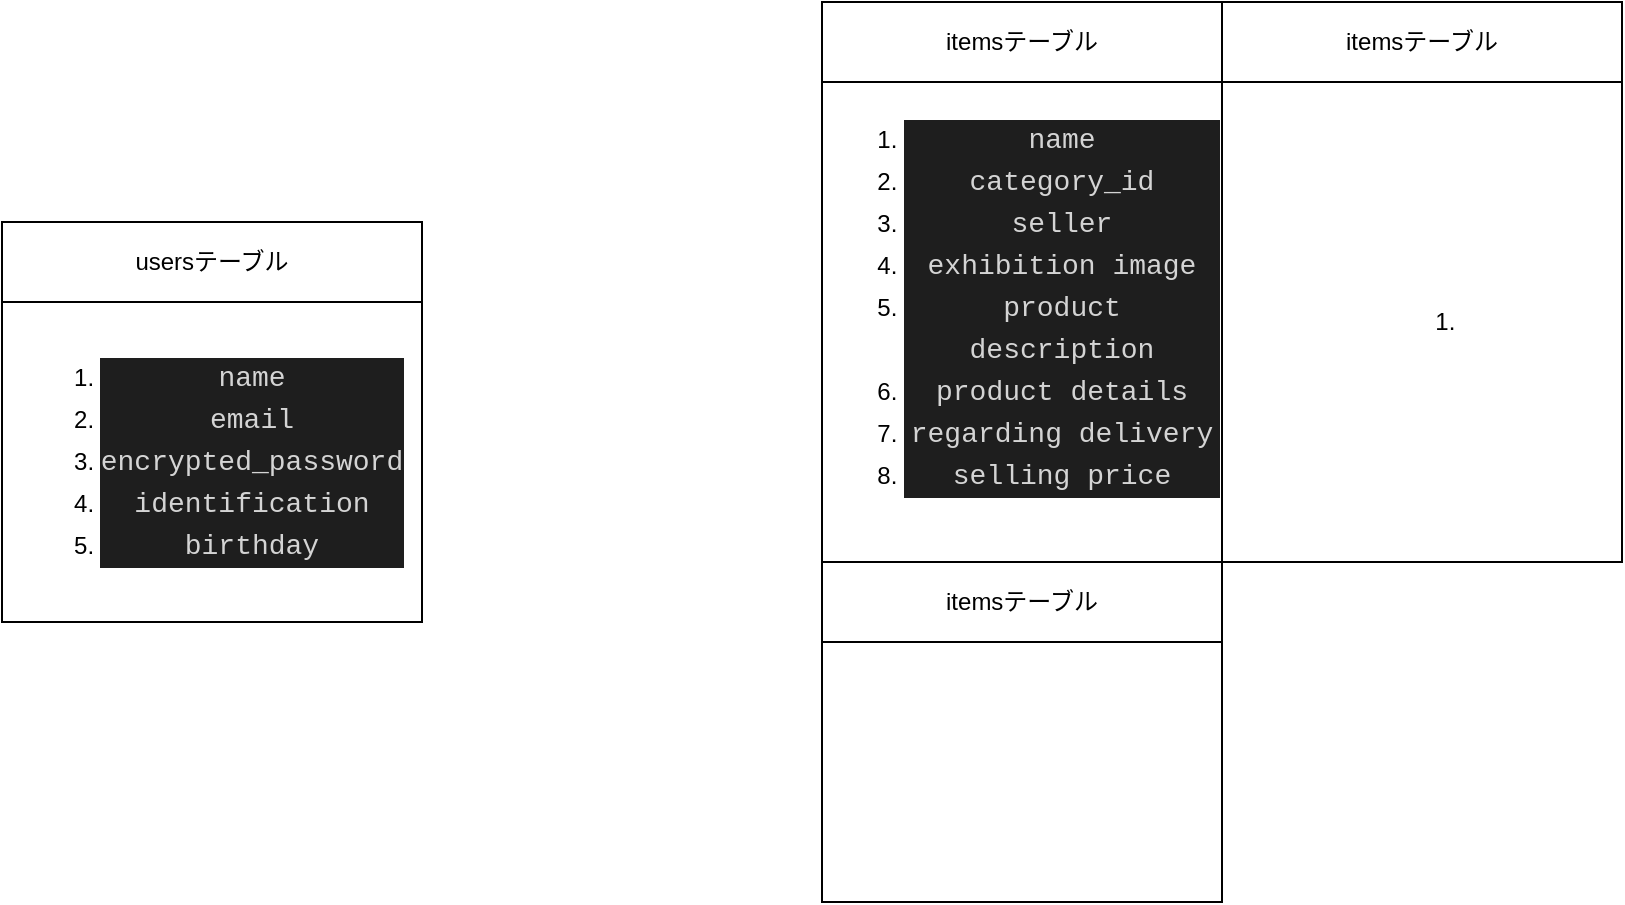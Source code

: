 <mxfile version="13.10.0" type="embed">
    <diagram id="Xzo7sDZz2Pd-KbyGA_dN" name="ページ1">
        <mxGraphModel dx="714" dy="595" grid="1" gridSize="10" guides="1" tooltips="1" connect="1" arrows="1" fold="1" page="1" pageScale="1" pageWidth="827" pageHeight="1169" math="0" shadow="0">
            <root>
                <mxCell id="0"/>
                <mxCell id="1" parent="0"/>
                <mxCell id="23" value="usersテーブル" style="rounded=0;whiteSpace=wrap;html=1;sketch=0;" vertex="1" parent="1">
                    <mxGeometry x="90" y="200" width="210" height="40" as="geometry"/>
                </mxCell>
                <mxCell id="47" value="&lt;ol&gt;&lt;li&gt;&lt;div style=&quot;color: rgb(212 , 212 , 212) ; background-color: rgb(30 , 30 , 30) ; font-family: &amp;#34;ricty diminished&amp;#34; , &amp;#34;menlo&amp;#34; , &amp;#34;monaco&amp;#34; , &amp;#34;courier new&amp;#34; , monospace ; font-size: 14px ; line-height: 21px&quot;&gt;name&lt;/div&gt;&lt;/li&gt;&lt;li&gt;&lt;div style=&quot;color: rgb(212 , 212 , 212) ; background-color: rgb(30 , 30 , 30) ; font-family: &amp;#34;ricty diminished&amp;#34; , &amp;#34;menlo&amp;#34; , &amp;#34;monaco&amp;#34; , &amp;#34;courier new&amp;#34; , monospace ; font-size: 14px ; line-height: 21px&quot;&gt;email&lt;/div&gt;&lt;/li&gt;&lt;li&gt;&lt;div style=&quot;color: rgb(212 , 212 , 212) ; background-color: rgb(30 , 30 , 30) ; font-family: &amp;#34;ricty diminished&amp;#34; , &amp;#34;menlo&amp;#34; , &amp;#34;monaco&amp;#34; , &amp;#34;courier new&amp;#34; , monospace ; font-size: 14px ; line-height: 21px&quot;&gt;&lt;div style=&quot;line-height: 21px&quot;&gt;encrypted_password&lt;/div&gt;&lt;/div&gt;&lt;/li&gt;&lt;li&gt;&lt;div style=&quot;line-height: 21px&quot;&gt;&lt;div style=&quot;color: rgb(212 , 212 , 212) ; background-color: rgb(30 , 30 , 30) ; font-family: &amp;#34;ricty diminished&amp;#34; , &amp;#34;menlo&amp;#34; , &amp;#34;monaco&amp;#34; , &amp;#34;courier new&amp;#34; , monospace ; font-size: 14px ; line-height: 21px&quot;&gt;identification&lt;/div&gt;&lt;/div&gt;&lt;/li&gt;&lt;li&gt;&lt;div style=&quot;color: rgb(212 , 212 , 212) ; background-color: rgb(30 , 30 , 30) ; font-family: &amp;#34;ricty diminished&amp;#34; , &amp;#34;menlo&amp;#34; , &amp;#34;monaco&amp;#34; , &amp;#34;courier new&amp;#34; , monospace ; font-size: 14px ; line-height: 21px&quot;&gt;&lt;div style=&quot;line-height: 21px&quot;&gt;birthday &lt;/div&gt;&lt;/div&gt;&lt;/li&gt;&lt;/ol&gt;" style="rounded=0;whiteSpace=wrap;html=1;sketch=0;" vertex="1" parent="1">
                    <mxGeometry x="90" y="240" width="210" height="160" as="geometry"/>
                </mxCell>
                <mxCell id="48" value="itemsテーブル" style="rounded=0;whiteSpace=wrap;html=1;sketch=0;" vertex="1" parent="1">
                    <mxGeometry x="500" y="90" width="200" height="40" as="geometry"/>
                </mxCell>
                <mxCell id="49" value="&lt;ol&gt;&lt;li&gt;&lt;div style=&quot;color: rgb(212 , 212 , 212) ; background-color: rgb(30 , 30 , 30) ; font-family: &amp;#34;ricty diminished&amp;#34; , &amp;#34;menlo&amp;#34; , &amp;#34;monaco&amp;#34; , &amp;#34;courier new&amp;#34; , monospace ; font-size: 14px ; line-height: 21px&quot;&gt; name &lt;/div&gt;&lt;/li&gt;&lt;li&gt;&lt;div style=&quot;color: rgb(212 , 212 , 212) ; background-color: rgb(30 , 30 , 30) ; font-family: &amp;#34;ricty diminished&amp;#34; , &amp;#34;menlo&amp;#34; , &amp;#34;monaco&amp;#34; , &amp;#34;courier new&amp;#34; , monospace ; font-size: 14px ; line-height: 21px&quot;&gt;category_id &lt;/div&gt;&lt;/li&gt;&lt;li&gt;&lt;div style=&quot;color: rgb(212 , 212 , 212) ; background-color: rgb(30 , 30 , 30) ; font-family: &amp;#34;ricty diminished&amp;#34; , &amp;#34;menlo&amp;#34; , &amp;#34;monaco&amp;#34; , &amp;#34;courier new&amp;#34; , monospace ; font-size: 14px ; line-height: 21px&quot;&gt;&lt;div style=&quot;font-family: &amp;#34;ricty diminished&amp;#34; , &amp;#34;menlo&amp;#34; , &amp;#34;monaco&amp;#34; , &amp;#34;courier new&amp;#34; , monospace ; line-height: 21px&quot;&gt;seller&lt;/div&gt;&lt;/div&gt;&lt;/li&gt;&lt;li&gt;&lt;div style=&quot;font-family: &amp;#34;ricty diminished&amp;#34; , &amp;#34;menlo&amp;#34; , &amp;#34;monaco&amp;#34; , &amp;#34;courier new&amp;#34; , monospace ; line-height: 21px&quot;&gt;&lt;div style=&quot;color: rgb(212 , 212 , 212) ; background-color: rgb(30 , 30 , 30) ; font-size: 14px ; line-height: 21px&quot;&gt;exhibition image&lt;/div&gt;&lt;/div&gt;&lt;/li&gt;&lt;li&gt;&lt;div style=&quot;color: rgb(212 , 212 , 212) ; background-color: rgb(30 , 30 , 30) ; font-size: 14px ; line-height: 21px&quot;&gt;&lt;div style=&quot;font-family: &amp;#34;ricty diminished&amp;#34; , &amp;#34;menlo&amp;#34; , &amp;#34;monaco&amp;#34; , &amp;#34;courier new&amp;#34; , monospace ; line-height: 21px&quot;&gt;product description &lt;/div&gt;&lt;/div&gt;&lt;/li&gt;&lt;li&gt;&lt;div style=&quot;font-family: &amp;#34;ricty diminished&amp;#34; , &amp;#34;menlo&amp;#34; , &amp;#34;monaco&amp;#34; , &amp;#34;courier new&amp;#34; , monospace ; line-height: 21px&quot;&gt;&lt;div style=&quot;color: rgb(212 , 212 , 212) ; background-color: rgb(30 , 30 , 30) ; font-family: &amp;#34;ricty diminished&amp;#34; , &amp;#34;menlo&amp;#34; , &amp;#34;monaco&amp;#34; , &amp;#34;courier new&amp;#34; , monospace ; font-size: 14px ; line-height: 21px&quot;&gt;&lt;div style=&quot;line-height: 21px&quot;&gt;product details &lt;/div&gt;&lt;/div&gt;&lt;/div&gt;&lt;/li&gt;&lt;li&gt;&lt;div style=&quot;line-height: 21px&quot;&gt;&lt;div style=&quot;color: rgb(212 , 212 , 212) ; background-color: rgb(30 , 30 , 30) ; font-family: &amp;#34;ricty diminished&amp;#34; , &amp;#34;menlo&amp;#34; , &amp;#34;monaco&amp;#34; , &amp;#34;courier new&amp;#34; , monospace ; font-size: 14px ; line-height: 21px&quot;&gt;regarding delivery&lt;/div&gt;&lt;/div&gt;&lt;/li&gt;&lt;li&gt;&lt;div style=&quot;color: rgb(212 , 212 , 212) ; background-color: rgb(30 , 30 , 30) ; font-family: &amp;#34;ricty diminished&amp;#34; , &amp;#34;menlo&amp;#34; , &amp;#34;monaco&amp;#34; , &amp;#34;courier new&amp;#34; , monospace ; font-size: 14px ; line-height: 21px&quot;&gt;&lt;div style=&quot;line-height: 21px&quot;&gt;selling price &lt;/div&gt;&lt;/div&gt;&lt;/li&gt;&lt;/ol&gt;&lt;div&gt;&lt;br&gt;&lt;/div&gt;&lt;div&gt;&lt;br&gt;&lt;/div&gt;&lt;div&gt;&lt;br&gt;&lt;/div&gt;&lt;div&gt;&lt;br&gt;&lt;/div&gt;" style="rounded=0;whiteSpace=wrap;html=1;sketch=0;align=center;verticalAlign=top;" vertex="1" parent="1">
                    <mxGeometry x="500" y="130" width="200" height="410" as="geometry"/>
                </mxCell>
                <mxCell id="51" value="&lt;ol&gt;&lt;li&gt;&lt;br&gt;&lt;/li&gt;&lt;/ol&gt;" style="rounded=0;whiteSpace=wrap;html=1;sketch=0;align=center;labelPosition=center;verticalLabelPosition=middle;verticalAlign=middle;" vertex="1" parent="1">
                    <mxGeometry x="700" y="130" width="200" height="240" as="geometry"/>
                </mxCell>
                <mxCell id="52" value="itemsテーブル" style="whiteSpace=wrap;html=1;rounded=0;sketch=0;align=center;" vertex="1" parent="1">
                    <mxGeometry x="700" y="90" width="200" height="40" as="geometry"/>
                </mxCell>
                <mxCell id="53" value="itemsテーブル" style="rounded=0;whiteSpace=wrap;html=1;sketch=0;align=center;" vertex="1" parent="1">
                    <mxGeometry x="500" y="370" width="200" height="40" as="geometry"/>
                </mxCell>
            </root>
        </mxGraphModel>
    </diagram>
</mxfile>
